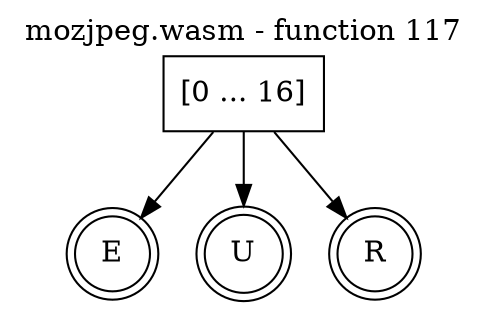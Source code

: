 digraph finite_state_machine {
    label = "mozjpeg.wasm - function 117"
    labelloc =  t
    labelfontsize = 16
    labelfontcolor = black
    labelfontname = "Helvetica"
    node [shape = doublecircle]; E U R ;
    node [shape = box];
    node [shape=box, color=black, style=solid] 0[label="[0 ... 16]"]
    0 -> E;
    0 -> R;
    0 -> U;
}
